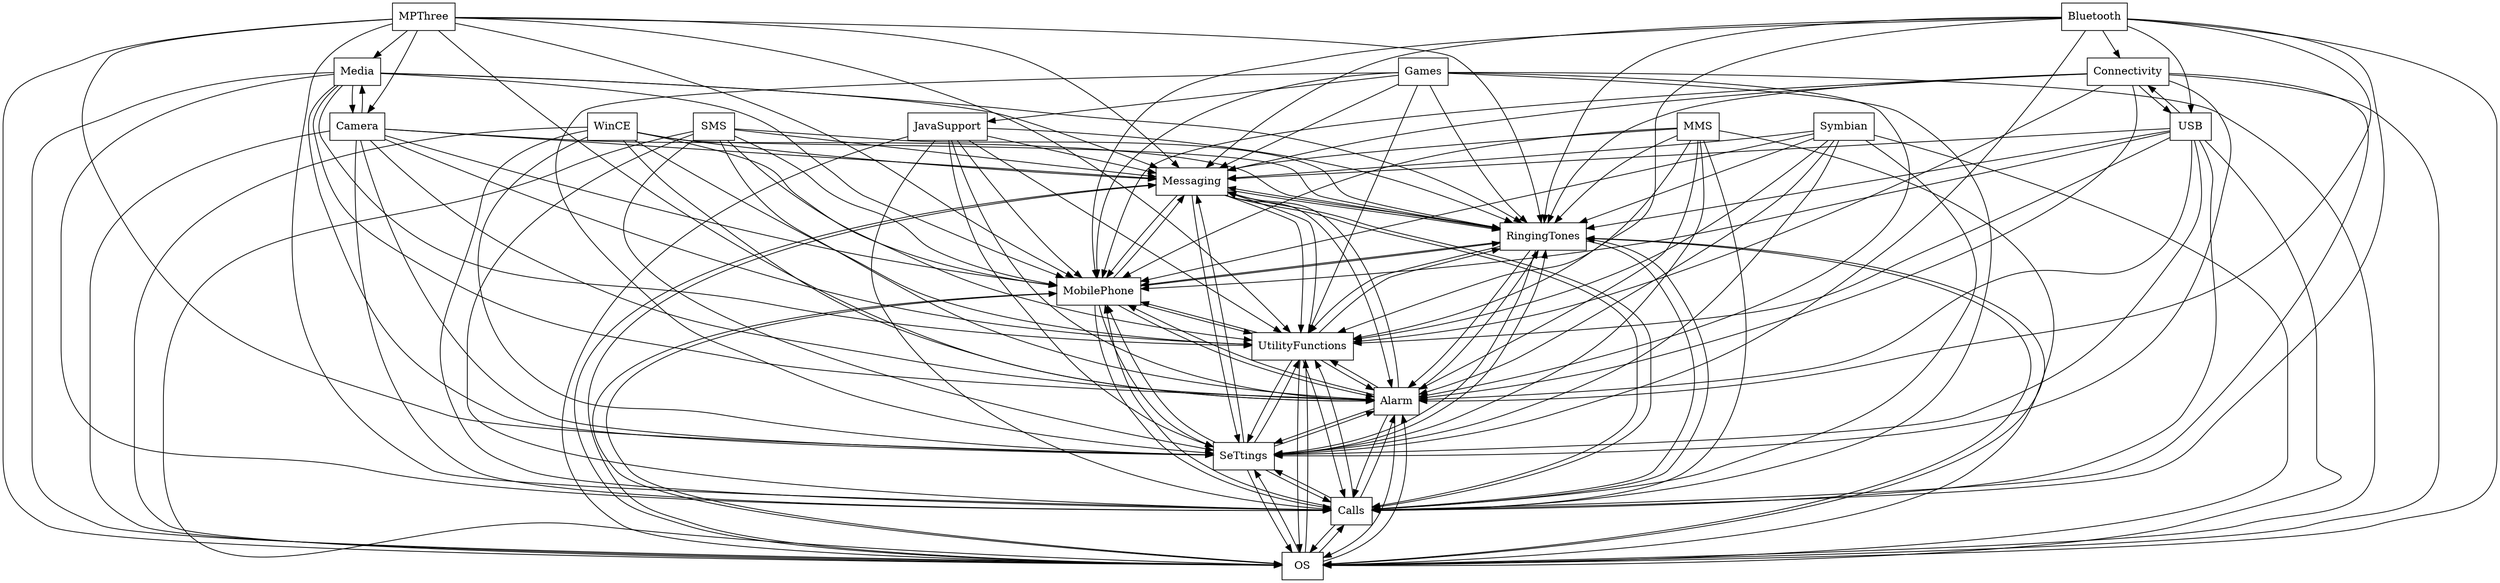 digraph{
graph [rankdir=TB];
node [shape=box];
edge [arrowhead=normal];
0[label="Messaging",]
1[label="JavaSupport",]
2[label="Media",]
3[label="Camera",]
4[label="RingingTones",]
5[label="Bluetooth",]
6[label="MPThree",]
7[label="OS",]
8[label="Calls",]
9[label="Connectivity",]
10[label="SeTtings",]
11[label="WinCE",]
12[label="Alarm",]
13[label="UtilityFunctions",]
14[label="Symbian",]
15[label="USB",]
16[label="Games",]
17[label="MobilePhone",]
18[label="SMS",]
19[label="MMS",]
0->4[label="",]
0->7[label="",]
0->8[label="",]
0->10[label="",]
0->12[label="",]
0->13[label="",]
0->17[label="",]
1->0[label="",]
1->4[label="",]
1->7[label="",]
1->8[label="",]
1->10[label="",]
1->12[label="",]
1->13[label="",]
1->17[label="",]
2->0[label="",]
2->3[label="",]
2->4[label="",]
2->7[label="",]
2->8[label="",]
2->10[label="",]
2->12[label="",]
2->13[label="",]
2->17[label="",]
3->0[label="",]
3->2[label="",]
3->4[label="",]
3->7[label="",]
3->8[label="",]
3->10[label="",]
3->12[label="",]
3->13[label="",]
3->17[label="",]
4->0[label="",]
4->7[label="",]
4->8[label="",]
4->10[label="",]
4->12[label="",]
4->13[label="",]
4->17[label="",]
5->0[label="",]
5->4[label="",]
5->7[label="",]
5->8[label="",]
5->9[label="",]
5->10[label="",]
5->12[label="",]
5->13[label="",]
5->15[label="",]
5->17[label="",]
6->0[label="",]
6->2[label="",]
6->3[label="",]
6->4[label="",]
6->7[label="",]
6->8[label="",]
6->10[label="",]
6->12[label="",]
6->13[label="",]
6->17[label="",]
7->0[label="",]
7->4[label="",]
7->8[label="",]
7->10[label="",]
7->12[label="",]
7->13[label="",]
7->17[label="",]
8->0[label="",]
8->4[label="",]
8->7[label="",]
8->10[label="",]
8->12[label="",]
8->13[label="",]
8->17[label="",]
9->0[label="",]
9->4[label="",]
9->7[label="",]
9->8[label="",]
9->10[label="",]
9->12[label="",]
9->13[label="",]
9->15[label="",]
9->17[label="",]
10->0[label="",]
10->4[label="",]
10->7[label="",]
10->8[label="",]
10->12[label="",]
10->13[label="",]
10->17[label="",]
11->0[label="",]
11->4[label="",]
11->7[label="",]
11->8[label="",]
11->10[label="",]
11->12[label="",]
11->13[label="",]
11->17[label="",]
12->0[label="",]
12->4[label="",]
12->7[label="",]
12->8[label="",]
12->10[label="",]
12->13[label="",]
12->17[label="",]
13->0[label="",]
13->4[label="",]
13->7[label="",]
13->8[label="",]
13->10[label="",]
13->12[label="",]
13->17[label="",]
14->0[label="",]
14->4[label="",]
14->7[label="",]
14->8[label="",]
14->10[label="",]
14->12[label="",]
14->13[label="",]
14->17[label="",]
15->0[label="",]
15->4[label="",]
15->7[label="",]
15->8[label="",]
15->9[label="",]
15->10[label="",]
15->12[label="",]
15->13[label="",]
15->17[label="",]
16->0[label="",]
16->1[label="",]
16->4[label="",]
16->7[label="",]
16->8[label="",]
16->10[label="",]
16->12[label="",]
16->13[label="",]
16->17[label="",]
17->0[label="",]
17->4[label="",]
17->7[label="",]
17->8[label="",]
17->10[label="",]
17->12[label="",]
17->13[label="",]
18->0[label="",]
18->4[label="",]
18->7[label="",]
18->8[label="",]
18->10[label="",]
18->12[label="",]
18->13[label="",]
18->17[label="",]
19->0[label="",]
19->4[label="",]
19->7[label="",]
19->8[label="",]
19->10[label="",]
19->12[label="",]
19->13[label="",]
19->17[label="",]
}
